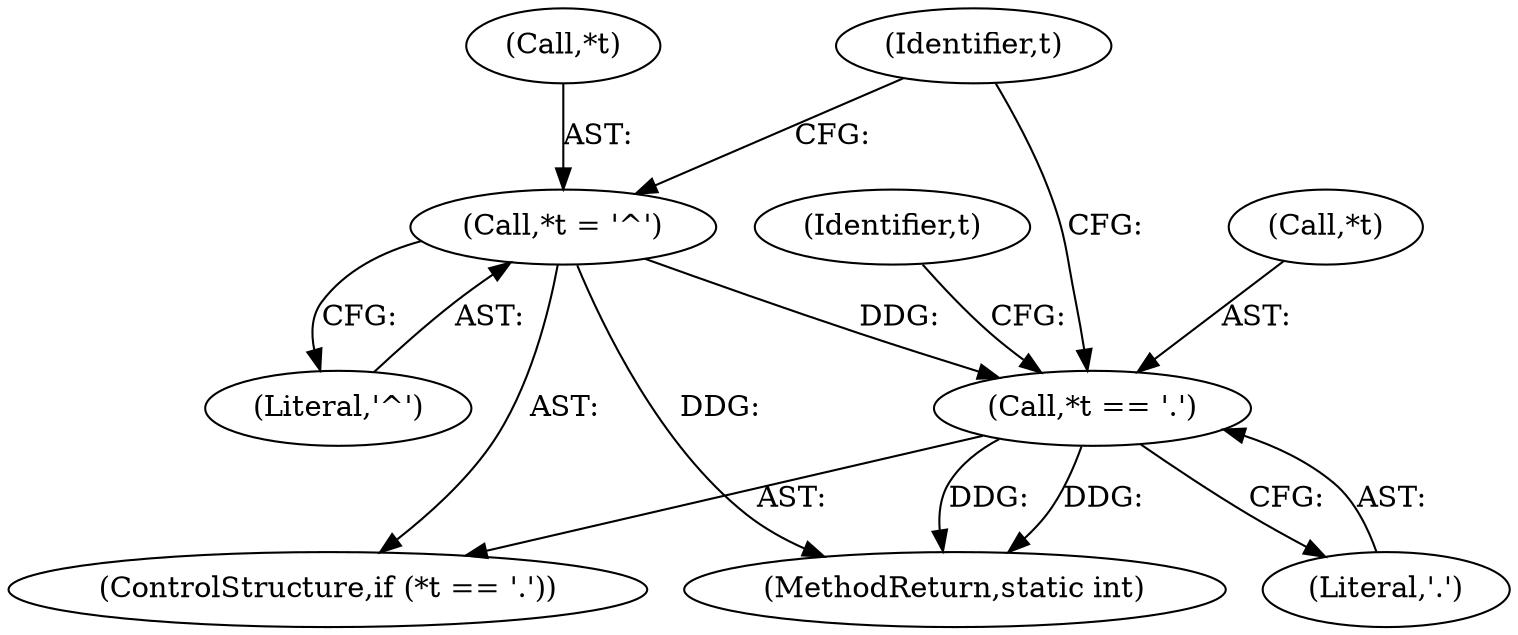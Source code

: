 digraph "0_cyrus-imapd_6bd33275368edfa71ae117de895488584678ac79@pointer" {
"1000292" [label="(Call,*t = '^')"];
"1000288" [label="(Call,*t == '.')"];
"1000287" [label="(ControlStructure,if (*t == '.'))"];
"1000288" [label="(Call,*t == '.')"];
"1000297" [label="(Identifier,t)"];
"1000289" [label="(Call,*t)"];
"1000293" [label="(Call,*t)"];
"1000291" [label="(Literal,'.')"];
"1000292" [label="(Call,*t = '^')"];
"1000295" [label="(Literal,'^')"];
"1000294" [label="(Identifier,t)"];
"1000772" [label="(MethodReturn,static int)"];
"1000292" -> "1000287"  [label="AST: "];
"1000292" -> "1000295"  [label="CFG: "];
"1000293" -> "1000292"  [label="AST: "];
"1000295" -> "1000292"  [label="AST: "];
"1000297" -> "1000292"  [label="CFG: "];
"1000292" -> "1000772"  [label="DDG: "];
"1000292" -> "1000288"  [label="DDG: "];
"1000288" -> "1000287"  [label="AST: "];
"1000288" -> "1000291"  [label="CFG: "];
"1000289" -> "1000288"  [label="AST: "];
"1000291" -> "1000288"  [label="AST: "];
"1000294" -> "1000288"  [label="CFG: "];
"1000297" -> "1000288"  [label="CFG: "];
"1000288" -> "1000772"  [label="DDG: "];
"1000288" -> "1000772"  [label="DDG: "];
}
